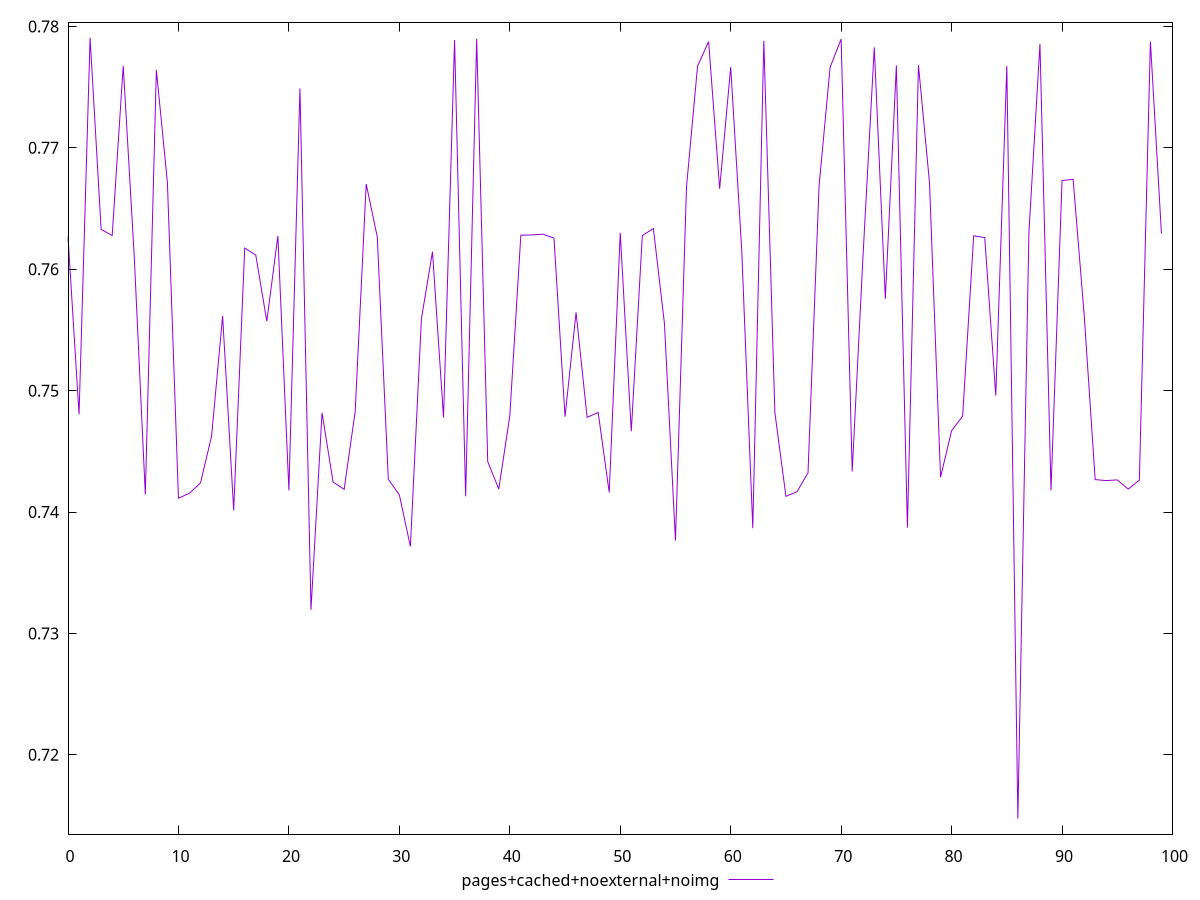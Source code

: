 $_pagesCachedNoexternalNoimg <<EOF
0.7626675310635153
0.7480504642106189
0.7790537125520788
0.7632816987299583
0.7627751990737162
0.7767537073296995
0.7610197124083717
0.7414353044264235
0.7764065167151847
0.7671498220570362
0.7411394471322984
0.7415446731644831
0.7424055596668296
0.7462551580876189
0.7561446120551034
0.7401409904242676
0.7617432560561346
0.7611648533018942
0.7557179665688426
0.7627402249790642
0.7417763151472258
0.7749004462192178
0.7319554906168719
0.748177818718282
0.742470545111897
0.7418656380798465
0.748275556950366
0.7670192588383348
0.7626639290162974
0.7427014215432365
0.7414106980091734
0.7371657435034434
0.755925804677415
0.7614412397834617
0.7477797513306086
0.7788738946324492
0.7412919146360696
0.7789829443947047
0.7441672145797966
0.7418859538927194
0.7479134103170858
0.762804257388147
0.762826401830442
0.7628878014145313
0.762562012227267
0.7478549021154416
0.7564423572592635
0.7477989498851434
0.7482068546159044
0.7416202045697798
0.7629936131088294
0.7466529155407489
0.7627745787683291
0.7633569850431903
0.7555407743857913
0.7376556412109367
0.7667976158148038
0.7767274173715205
0.7787504458103538
0.7666308571268664
0.7766486219619211
0.761563670650981
0.738670638038852
0.7787972319108198
0.7481926737980151
0.741294828563045
0.7416684785673414
0.7432370295163363
0.7668509592679851
0.7766317042949575
0.7789608899724569
0.7433349663312444
0.7614271408080646
0.778270059762246
0.7575597341974052
0.7767850573127433
0.7387174975951193
0.7767995354743633
0.7671209194821449
0.7428651410451884
0.7467002968075829
0.747900425605593
0.7627563814816988
0.7626040546392155
0.7495927933093012
0.7767355616981862
0.7147547392845612
0.7630038539504603
0.7785660208253583
0.7417768057226695
0.7673021123808033
0.767407248250783
0.7562882074503793
0.7426705867854053
0.7425922714794726
0.7426456861634242
0.7418880710182231
0.7426318519634407
0.7787631615018753
0.7629222339456229
EOF
set key outside below
set terminal pngcairo
set output "report_00005_2020-11-02T22-26-11.212Z/performance_score/pages+cached+noexternal+noimg//score.png"
set yrange [0.7134687598192109:0.7803396920174291]
plot $_pagesCachedNoexternalNoimg title "pages+cached+noexternal+noimg" with line ,
